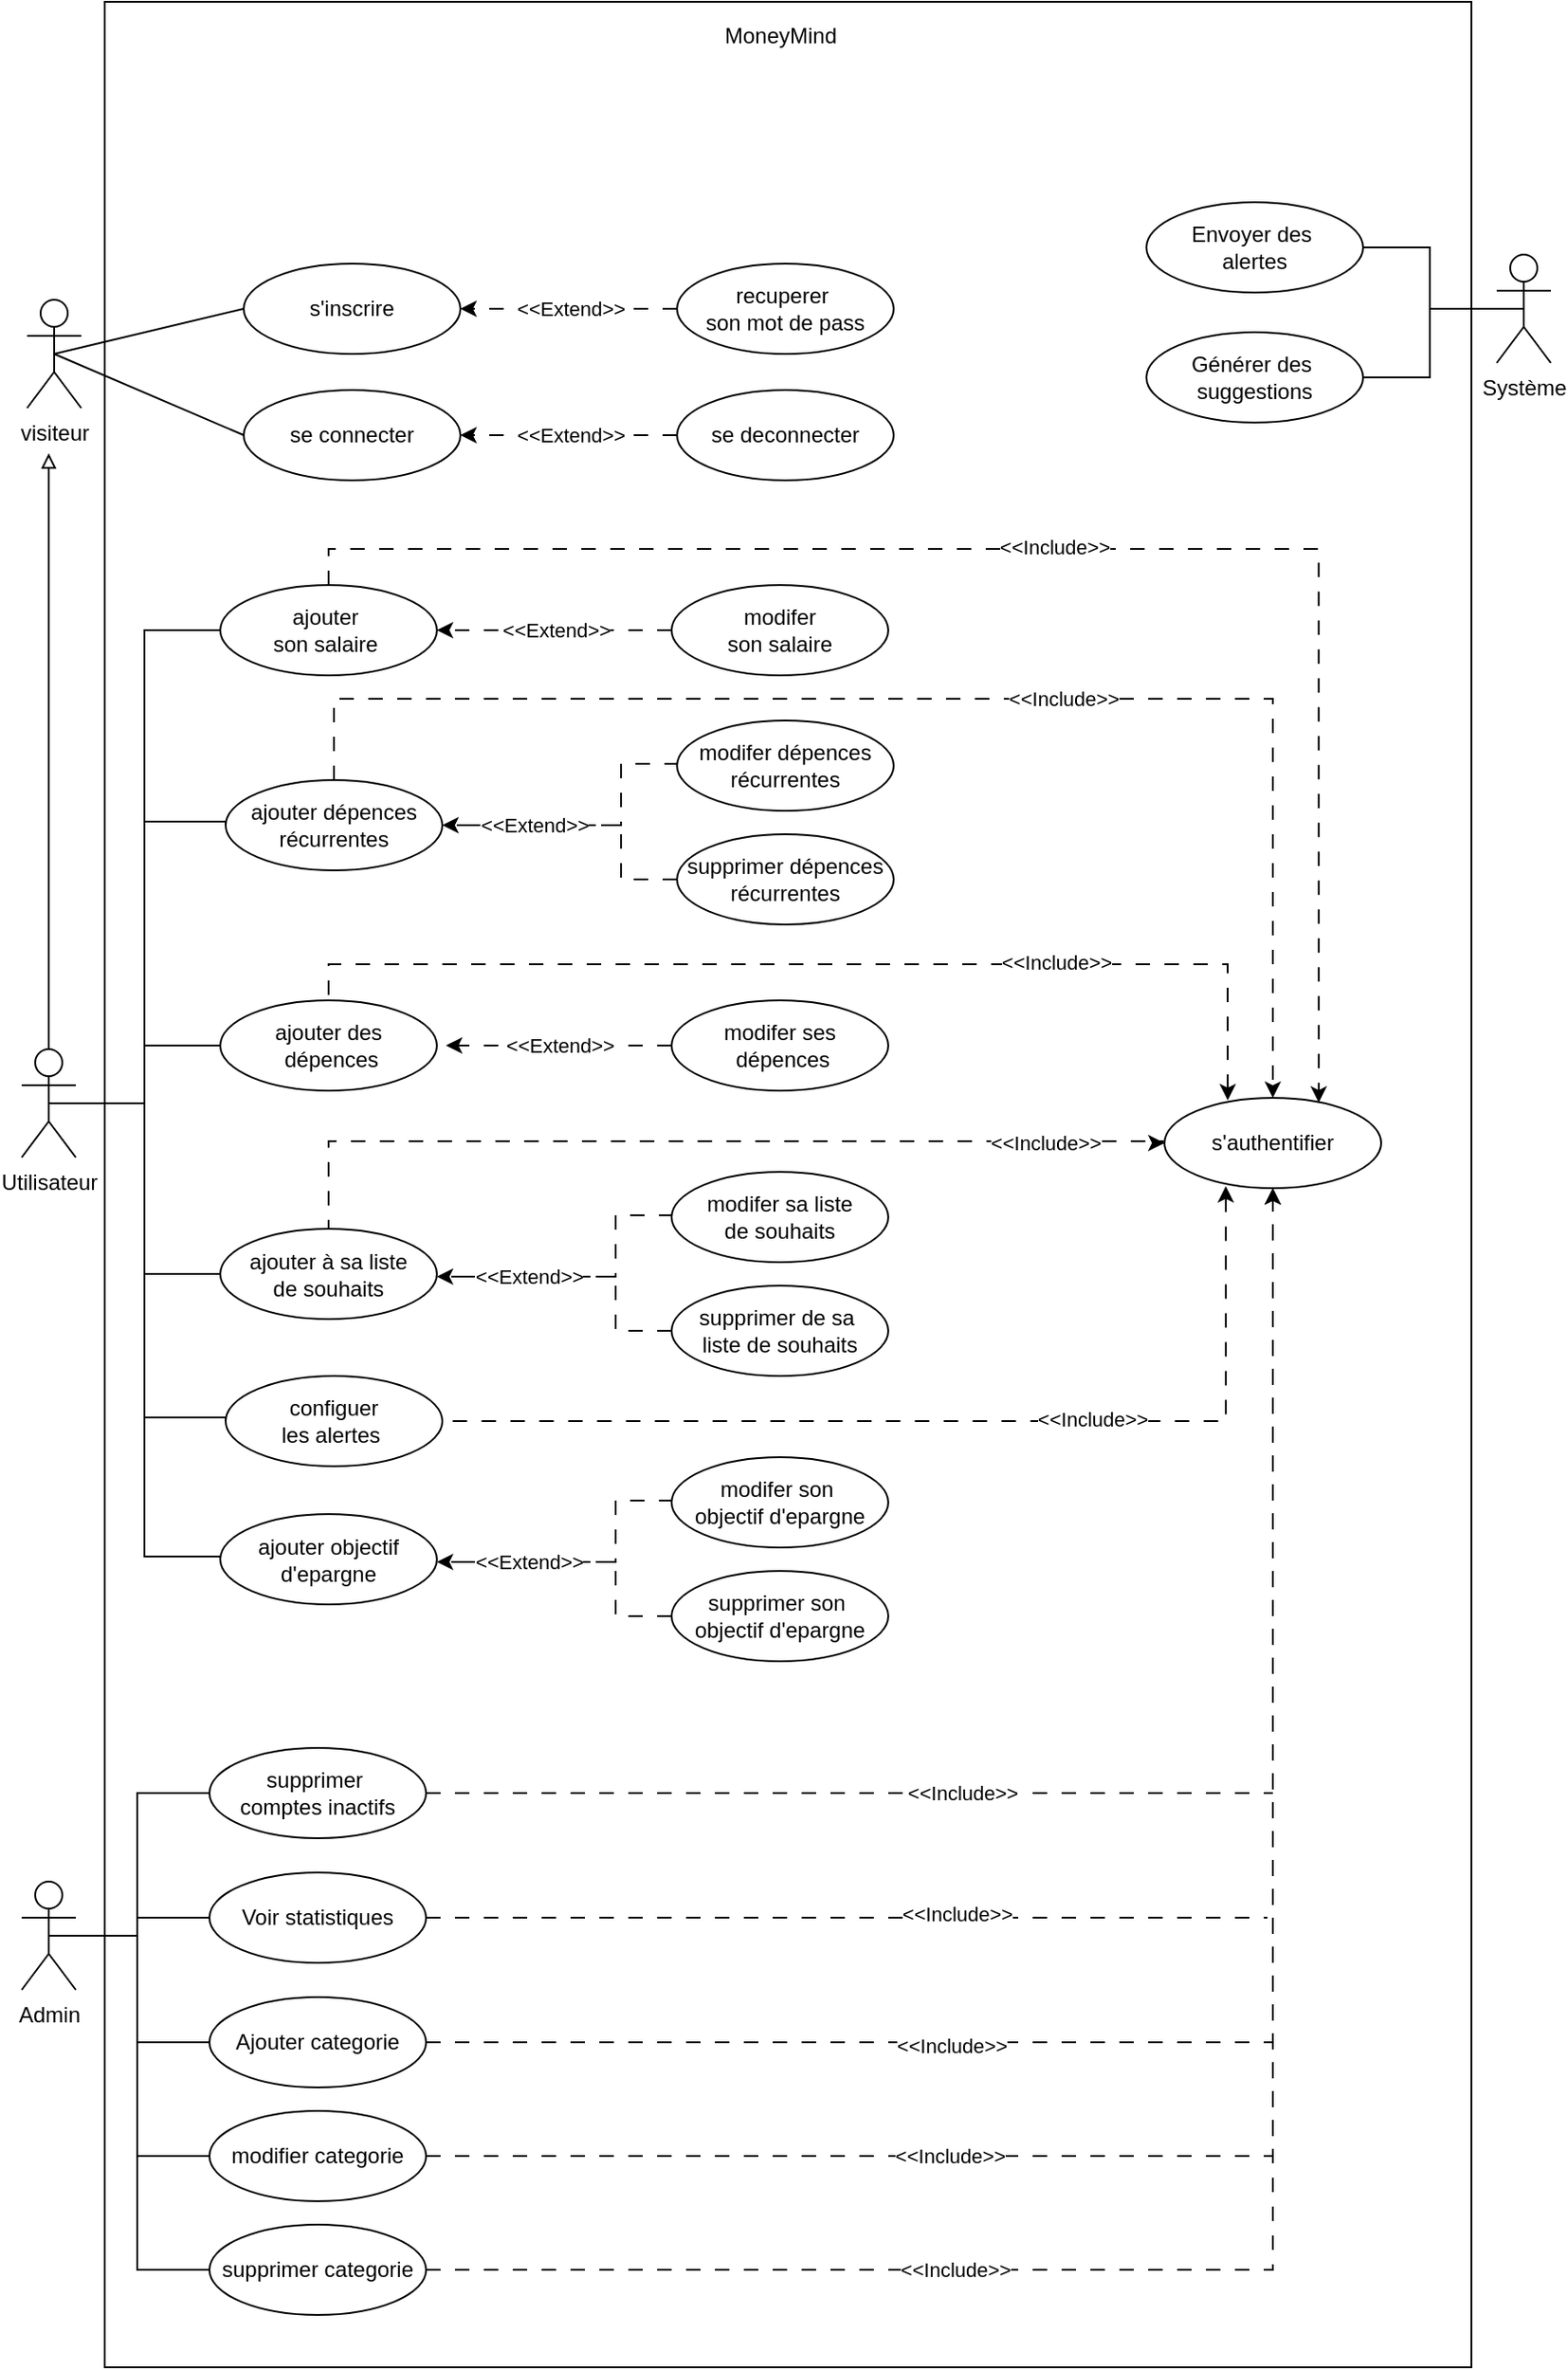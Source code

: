 <mxfile version="26.0.16">
  <diagram name="Page-1" id="g9Q8S52Op1FGAYUquCFw">
    <mxGraphModel dx="1151" dy="681" grid="0" gridSize="10" guides="1" tooltips="1" connect="1" arrows="1" fold="1" page="1" pageScale="1" pageWidth="1200" pageHeight="1920" math="0" shadow="0">
      <root>
        <mxCell id="0" />
        <mxCell id="1" parent="0" />
        <mxCell id="CJVOOtOp9RsVJKkfQZ3C-82" value="" style="rounded=0;whiteSpace=wrap;html=1;movable=0;resizable=0;rotatable=0;deletable=0;editable=0;locked=1;connectable=0;" vertex="1" parent="1">
          <mxGeometry x="209" y="276" width="757" height="1310" as="geometry" />
        </mxCell>
        <mxCell id="uu965yLYDblMeaNUak0W-1" value="visiteur" style="shape=umlActor;verticalLabelPosition=bottom;verticalAlign=top;html=1;outlineConnect=0;" parent="1" vertex="1">
          <mxGeometry x="166" y="441" width="30" height="60" as="geometry" />
        </mxCell>
        <mxCell id="yX1camjrSTKWrcVViIf4-2" style="edgeStyle=orthogonalEdgeStyle;rounded=0;orthogonalLoop=1;jettySize=auto;html=1;endArrow=block;endFill=0;" parent="1" source="uu965yLYDblMeaNUak0W-34" edge="1">
          <mxGeometry relative="1" as="geometry">
            <mxPoint x="178" y="526" as="targetPoint" />
          </mxGeometry>
        </mxCell>
        <mxCell id="uu965yLYDblMeaNUak0W-34" value="Utilisateur" style="shape=umlActor;verticalLabelPosition=bottom;verticalAlign=top;html=1;" parent="1" vertex="1">
          <mxGeometry x="163" y="856" width="30" height="60" as="geometry" />
        </mxCell>
        <mxCell id="uu965yLYDblMeaNUak0W-35" value="Admin" style="shape=umlActor;verticalLabelPosition=bottom;verticalAlign=top;html=1;" parent="1" vertex="1">
          <mxGeometry x="163" y="1317" width="30" height="60" as="geometry" />
        </mxCell>
        <mxCell id="uu965yLYDblMeaNUak0W-42" style="rounded=0;orthogonalLoop=1;jettySize=auto;html=1;exitX=0;exitY=0.5;exitDx=0;exitDy=0;endArrow=none;startFill=0;entryX=0.5;entryY=0.5;entryDx=0;entryDy=0;entryPerimeter=0;" parent="1" source="uu965yLYDblMeaNUak0W-36" target="uu965yLYDblMeaNUak0W-1" edge="1">
          <mxGeometry relative="1" as="geometry" />
        </mxCell>
        <mxCell id="uu965yLYDblMeaNUak0W-36" value="s&#39;inscrire" style="ellipse;whiteSpace=wrap;html=1;" parent="1" vertex="1">
          <mxGeometry x="286" y="421" width="120" height="50" as="geometry" />
        </mxCell>
        <mxCell id="uu965yLYDblMeaNUak0W-44" style="rounded=0;orthogonalLoop=1;jettySize=auto;html=1;exitX=0;exitY=0.5;exitDx=0;exitDy=0;endArrow=none;startFill=0;entryX=0.5;entryY=0.5;entryDx=0;entryDy=0;entryPerimeter=0;" parent="1" source="uu965yLYDblMeaNUak0W-38" target="uu965yLYDblMeaNUak0W-1" edge="1">
          <mxGeometry relative="1" as="geometry" />
        </mxCell>
        <mxCell id="uu965yLYDblMeaNUak0W-38" value="se connecter" style="ellipse;whiteSpace=wrap;html=1;" parent="1" vertex="1">
          <mxGeometry x="286" y="491" width="120" height="50" as="geometry" />
        </mxCell>
        <mxCell id="uu965yLYDblMeaNUak0W-40" style="edgeStyle=orthogonalEdgeStyle;rounded=0;orthogonalLoop=1;jettySize=auto;html=1;exitX=0;exitY=0.5;exitDx=0;exitDy=0;entryX=1;entryY=0.5;entryDx=0;entryDy=0;dashed=1;dashPattern=8 8;" parent="1" source="uu965yLYDblMeaNUak0W-39" target="uu965yLYDblMeaNUak0W-36" edge="1">
          <mxGeometry relative="1" as="geometry" />
        </mxCell>
        <mxCell id="uu965yLYDblMeaNUak0W-41" value="&amp;lt;&amp;lt;Extend&amp;gt;&amp;gt;" style="edgeLabel;html=1;align=center;verticalAlign=middle;resizable=0;points=[];" parent="uu965yLYDblMeaNUak0W-40" vertex="1" connectable="0">
          <mxGeometry x="-0.009" relative="1" as="geometry">
            <mxPoint as="offset" />
          </mxGeometry>
        </mxCell>
        <mxCell id="uu965yLYDblMeaNUak0W-39" value="recuperer&amp;nbsp;&lt;div&gt;son mot de pass&lt;/div&gt;" style="ellipse;whiteSpace=wrap;html=1;" parent="1" vertex="1">
          <mxGeometry x="526" y="421" width="120" height="50" as="geometry" />
        </mxCell>
        <mxCell id="yX1camjrSTKWrcVViIf4-1" value="ajouter&amp;nbsp;&lt;div&gt;son salaire&amp;nbsp;&lt;/div&gt;" style="ellipse;whiteSpace=wrap;html=1;" parent="1" vertex="1">
          <mxGeometry x="273" y="599" width="120" height="50" as="geometry" />
        </mxCell>
        <mxCell id="yX1camjrSTKWrcVViIf4-3" value="modifer&lt;br&gt;&lt;div&gt;son salaire&lt;/div&gt;" style="ellipse;whiteSpace=wrap;html=1;" parent="1" vertex="1">
          <mxGeometry x="523" y="599" width="120" height="50" as="geometry" />
        </mxCell>
        <mxCell id="CJVOOtOp9RsVJKkfQZ3C-66" style="edgeStyle=orthogonalEdgeStyle;rounded=0;orthogonalLoop=1;jettySize=auto;html=1;exitX=1;exitY=0.5;exitDx=0;exitDy=0;dashed=1;dashPattern=8 8;endArrow=none;startFill=0;" edge="1" parent="1" source="yX1camjrSTKWrcVViIf4-4">
          <mxGeometry relative="1" as="geometry">
            <mxPoint x="853" y="1337" as="targetPoint" />
          </mxGeometry>
        </mxCell>
        <mxCell id="CJVOOtOp9RsVJKkfQZ3C-71" value="&amp;lt;&amp;lt;Include&amp;gt;&amp;gt;" style="edgeLabel;html=1;align=center;verticalAlign=middle;resizable=0;points=[];" vertex="1" connectable="0" parent="CJVOOtOp9RsVJKkfQZ3C-66">
          <mxGeometry x="0.26" y="3" relative="1" as="geometry">
            <mxPoint as="offset" />
          </mxGeometry>
        </mxCell>
        <mxCell id="yX1camjrSTKWrcVViIf4-4" value="Voir statistiques" style="ellipse;whiteSpace=wrap;html=1;" parent="1" vertex="1">
          <mxGeometry x="267" y="1312" width="120" height="50" as="geometry" />
        </mxCell>
        <mxCell id="CJVOOtOp9RsVJKkfQZ3C-38" style="edgeStyle=orthogonalEdgeStyle;rounded=0;orthogonalLoop=1;jettySize=auto;html=1;exitX=0.5;exitY=0;exitDx=0;exitDy=0;entryX=0.5;entryY=0;entryDx=0;entryDy=0;dashed=1;dashPattern=8 8;" edge="1" parent="1" source="yX1camjrSTKWrcVViIf4-5" target="yX1camjrSTKWrcVViIf4-7">
          <mxGeometry relative="1" as="geometry">
            <Array as="points">
              <mxPoint x="336" y="662" />
              <mxPoint x="856" y="662" />
            </Array>
          </mxGeometry>
        </mxCell>
        <mxCell id="CJVOOtOp9RsVJKkfQZ3C-39" value="&amp;lt;&amp;lt;Include&amp;gt;&amp;gt;" style="edgeLabel;html=1;align=center;verticalAlign=middle;resizable=0;points=[];" vertex="1" connectable="0" parent="CJVOOtOp9RsVJKkfQZ3C-38">
          <mxGeometry x="0.142" relative="1" as="geometry">
            <mxPoint as="offset" />
          </mxGeometry>
        </mxCell>
        <mxCell id="yX1camjrSTKWrcVViIf4-5" value="ajouter&amp;nbsp;&lt;span style=&quot;background-color: transparent; color: light-dark(rgb(0, 0, 0), rgb(255, 255, 255));&quot;&gt;dépences récurrentes&lt;/span&gt;" style="ellipse;whiteSpace=wrap;html=1;" parent="1" vertex="1">
          <mxGeometry x="276" y="707" width="120" height="50" as="geometry" />
        </mxCell>
        <mxCell id="yX1camjrSTKWrcVViIf4-6" value="ajouter des&lt;div&gt;&amp;nbsp;dépences&lt;/div&gt;" style="ellipse;whiteSpace=wrap;html=1;" parent="1" vertex="1">
          <mxGeometry x="273" y="829" width="120" height="50" as="geometry" />
        </mxCell>
        <mxCell id="CJVOOtOp9RsVJKkfQZ3C-32" style="edgeStyle=orthogonalEdgeStyle;rounded=0;orthogonalLoop=1;jettySize=auto;html=1;exitX=0.283;exitY=0.978;exitDx=0;exitDy=0;entryX=1;entryY=0.5;entryDx=0;entryDy=0;endArrow=none;startFill=1;startArrow=classic;dashed=1;dashPattern=8 8;exitPerimeter=0;" edge="1" parent="1" source="yX1camjrSTKWrcVViIf4-7" target="CJVOOtOp9RsVJKkfQZ3C-1">
          <mxGeometry relative="1" as="geometry">
            <Array as="points">
              <mxPoint x="830" y="1062" />
            </Array>
          </mxGeometry>
        </mxCell>
        <mxCell id="CJVOOtOp9RsVJKkfQZ3C-33" value="&amp;lt;&amp;lt;Include&amp;gt;&amp;gt;" style="edgeLabel;html=1;align=center;verticalAlign=middle;resizable=0;points=[];" vertex="1" connectable="0" parent="CJVOOtOp9RsVJKkfQZ3C-32">
          <mxGeometry x="-0.276" y="-1" relative="1" as="geometry">
            <mxPoint as="offset" />
          </mxGeometry>
        </mxCell>
        <mxCell id="CJVOOtOp9RsVJKkfQZ3C-34" style="edgeStyle=orthogonalEdgeStyle;rounded=0;orthogonalLoop=1;jettySize=auto;html=1;exitX=0;exitY=0.5;exitDx=0;exitDy=0;entryX=0.5;entryY=0;entryDx=0;entryDy=0;endArrow=none;startFill=1;startArrow=classic;dashed=1;dashPattern=8 8;" edge="1" parent="1" source="yX1camjrSTKWrcVViIf4-7" target="CJVOOtOp9RsVJKkfQZ3C-2">
          <mxGeometry relative="1" as="geometry">
            <Array as="points">
              <mxPoint x="795" y="908" />
              <mxPoint x="795" y="907" />
              <mxPoint x="333" y="907" />
            </Array>
          </mxGeometry>
        </mxCell>
        <mxCell id="CJVOOtOp9RsVJKkfQZ3C-36" value="&amp;lt;&amp;lt;Include&amp;gt;&amp;gt;" style="edgeLabel;html=1;align=center;verticalAlign=middle;resizable=0;points=[];" vertex="1" connectable="0" parent="CJVOOtOp9RsVJKkfQZ3C-34">
          <mxGeometry x="-0.732" y="2" relative="1" as="geometry">
            <mxPoint x="1" y="-1" as="offset" />
          </mxGeometry>
        </mxCell>
        <mxCell id="CJVOOtOp9RsVJKkfQZ3C-35" style="edgeStyle=orthogonalEdgeStyle;rounded=0;orthogonalLoop=1;jettySize=auto;html=1;exitX=0.292;exitY=0.027;exitDx=0;exitDy=0;entryX=0.5;entryY=0;entryDx=0;entryDy=0;endArrow=none;startFill=1;startArrow=classic;dashed=1;dashPattern=8 8;exitPerimeter=0;" edge="1" parent="1" source="yX1camjrSTKWrcVViIf4-7" target="yX1camjrSTKWrcVViIf4-6">
          <mxGeometry relative="1" as="geometry">
            <Array as="points">
              <mxPoint x="831" y="809" />
              <mxPoint x="333" y="809" />
            </Array>
          </mxGeometry>
        </mxCell>
        <mxCell id="CJVOOtOp9RsVJKkfQZ3C-37" value="&amp;lt;&amp;lt;Include&amp;gt;&amp;gt;" style="edgeLabel;html=1;align=center;verticalAlign=middle;resizable=0;points=[];" vertex="1" connectable="0" parent="CJVOOtOp9RsVJKkfQZ3C-35">
          <mxGeometry x="-0.425" y="-1" relative="1" as="geometry">
            <mxPoint as="offset" />
          </mxGeometry>
        </mxCell>
        <mxCell id="yX1camjrSTKWrcVViIf4-7" value="s&#39;authentifier" style="ellipse;whiteSpace=wrap;html=1;" parent="1" vertex="1">
          <mxGeometry x="796" y="883" width="120" height="50" as="geometry" />
        </mxCell>
        <mxCell id="yX1camjrSTKWrcVViIf4-9" style="edgeStyle=orthogonalEdgeStyle;rounded=0;orthogonalLoop=1;jettySize=auto;html=1;exitX=0;exitY=0.5;exitDx=0;exitDy=0;entryX=1;entryY=0.5;entryDx=0;entryDy=0;dashed=1;dashPattern=8 8;" parent="1" source="yX1camjrSTKWrcVViIf4-3" target="yX1camjrSTKWrcVViIf4-1" edge="1">
          <mxGeometry relative="1" as="geometry">
            <mxPoint x="474" y="604" as="sourcePoint" />
            <mxPoint x="354" y="604" as="targetPoint" />
          </mxGeometry>
        </mxCell>
        <mxCell id="yX1camjrSTKWrcVViIf4-10" value="&amp;lt;&amp;lt;Extend&amp;gt;&amp;gt;" style="edgeLabel;html=1;align=center;verticalAlign=middle;resizable=0;points=[];" parent="yX1camjrSTKWrcVViIf4-9" vertex="1" connectable="0">
          <mxGeometry x="-0.009" relative="1" as="geometry">
            <mxPoint as="offset" />
          </mxGeometry>
        </mxCell>
        <mxCell id="yX1camjrSTKWrcVViIf4-20" style="edgeStyle=orthogonalEdgeStyle;rounded=0;orthogonalLoop=1;jettySize=auto;html=1;exitX=0;exitY=0.5;exitDx=0;exitDy=0;entryX=1;entryY=0.5;entryDx=0;entryDy=0;startArrow=none;startFill=0;dashed=1;dashPattern=8 8;" parent="1" source="yX1camjrSTKWrcVViIf4-11" target="yX1camjrSTKWrcVViIf4-5" edge="1">
          <mxGeometry relative="1" as="geometry">
            <Array as="points">
              <mxPoint x="526" y="698" />
              <mxPoint x="495" y="698" />
              <mxPoint x="495" y="732" />
            </Array>
          </mxGeometry>
        </mxCell>
        <mxCell id="yX1camjrSTKWrcVViIf4-11" value="modifer&lt;span style=&quot;background-color: transparent; color: light-dark(rgb(0, 0, 0), rgb(255, 255, 255));&quot;&gt;&amp;nbsp;dépences&lt;/span&gt;&lt;div&gt;&lt;span style=&quot;background-color: transparent; color: light-dark(rgb(0, 0, 0), rgb(255, 255, 255));&quot;&gt;récurrentes&lt;/span&gt;&lt;/div&gt;" style="ellipse;whiteSpace=wrap;html=1;" parent="1" vertex="1">
          <mxGeometry x="526" y="674" width="120" height="50" as="geometry" />
        </mxCell>
        <mxCell id="yX1camjrSTKWrcVViIf4-14" value="modifer ses&lt;div&gt;&lt;span style=&quot;background-color: transparent; color: light-dark(rgb(0, 0, 0), rgb(255, 255, 255));&quot;&gt;&amp;nbsp;dépences&lt;/span&gt;&lt;/div&gt;" style="ellipse;whiteSpace=wrap;html=1;" parent="1" vertex="1">
          <mxGeometry x="523" y="829" width="120" height="50" as="geometry" />
        </mxCell>
        <mxCell id="yX1camjrSTKWrcVViIf4-15" style="edgeStyle=orthogonalEdgeStyle;rounded=0;orthogonalLoop=1;jettySize=auto;html=1;exitX=0;exitY=0.5;exitDx=0;exitDy=0;entryX=1;entryY=0.5;entryDx=0;entryDy=0;dashed=1;dashPattern=8 8;" parent="1" source="yX1camjrSTKWrcVViIf4-14" edge="1">
          <mxGeometry relative="1" as="geometry">
            <mxPoint x="482" y="834" as="sourcePoint" />
            <mxPoint x="398" y="854" as="targetPoint" />
          </mxGeometry>
        </mxCell>
        <mxCell id="yX1camjrSTKWrcVViIf4-16" value="&amp;lt;&amp;lt;Extend&amp;gt;&amp;gt;" style="edgeLabel;html=1;align=center;verticalAlign=middle;resizable=0;points=[];" parent="yX1camjrSTKWrcVViIf4-15" vertex="1" connectable="0">
          <mxGeometry x="-0.009" relative="1" as="geometry">
            <mxPoint as="offset" />
          </mxGeometry>
        </mxCell>
        <mxCell id="yX1camjrSTKWrcVViIf4-18" style="edgeStyle=orthogonalEdgeStyle;rounded=0;orthogonalLoop=1;jettySize=auto;html=1;exitX=0;exitY=0.5;exitDx=0;exitDy=0;endArrow=none;startFill=0;dashed=1;dashPattern=8 8;entryX=1;entryY=0.5;entryDx=0;entryDy=0;" parent="1" source="yX1camjrSTKWrcVViIf4-17" target="yX1camjrSTKWrcVViIf4-5" edge="1">
          <mxGeometry relative="1" as="geometry">
            <mxPoint x="495" y="741" as="targetPoint" />
            <Array as="points">
              <mxPoint x="495" y="762" />
              <mxPoint x="495" y="732" />
            </Array>
          </mxGeometry>
        </mxCell>
        <mxCell id="yX1camjrSTKWrcVViIf4-19" value="&amp;lt;&amp;lt;Extend&amp;gt;&amp;gt;" style="edgeLabel;html=1;align=center;verticalAlign=middle;resizable=0;points=[];" parent="yX1camjrSTKWrcVViIf4-18" vertex="1" connectable="0">
          <mxGeometry x="0.368" relative="1" as="geometry">
            <mxPoint as="offset" />
          </mxGeometry>
        </mxCell>
        <mxCell id="yX1camjrSTKWrcVViIf4-17" value="supprimer&amp;nbsp;&lt;span style=&quot;background-color: transparent; color: light-dark(rgb(0, 0, 0), rgb(255, 255, 255));&quot;&gt;dépences récurrentes&lt;/span&gt;" style="ellipse;whiteSpace=wrap;html=1;" parent="1" vertex="1">
          <mxGeometry x="526" y="737" width="120" height="50" as="geometry" />
        </mxCell>
        <mxCell id="CJVOOtOp9RsVJKkfQZ3C-1" value="configuer&lt;div&gt;les alertes&amp;nbsp;&lt;/div&gt;" style="ellipse;whiteSpace=wrap;html=1;" vertex="1" parent="1">
          <mxGeometry x="276" y="1037" width="120" height="50" as="geometry" />
        </mxCell>
        <mxCell id="CJVOOtOp9RsVJKkfQZ3C-2" value="ajouter à sa liste&lt;div&gt;de souhaits&lt;/div&gt;" style="ellipse;whiteSpace=wrap;html=1;" vertex="1" parent="1">
          <mxGeometry x="273" y="955.5" width="120" height="50" as="geometry" />
        </mxCell>
        <mxCell id="CJVOOtOp9RsVJKkfQZ3C-4" style="edgeStyle=orthogonalEdgeStyle;rounded=0;orthogonalLoop=1;jettySize=auto;html=1;exitX=0;exitY=0.5;exitDx=0;exitDy=0;entryX=1;entryY=0.5;entryDx=0;entryDy=0;startArrow=none;startFill=0;dashed=1;dashPattern=8 8;" edge="1" parent="1" source="CJVOOtOp9RsVJKkfQZ3C-5">
          <mxGeometry relative="1" as="geometry">
            <Array as="points">
              <mxPoint x="523" y="948" />
              <mxPoint x="492" y="948" />
              <mxPoint x="492" y="982" />
            </Array>
            <mxPoint x="393" y="982" as="targetPoint" />
          </mxGeometry>
        </mxCell>
        <mxCell id="CJVOOtOp9RsVJKkfQZ3C-5" value="modifer&lt;span style=&quot;background-color: transparent; color: light-dark(rgb(0, 0, 0), rgb(255, 255, 255));&quot;&gt;&amp;nbsp;sa liste&lt;/span&gt;&lt;div&gt;&lt;span style=&quot;background-color: transparent; color: light-dark(rgb(0, 0, 0), rgb(255, 255, 255));&quot;&gt;de souhaits&lt;/span&gt;&lt;/div&gt;" style="ellipse;whiteSpace=wrap;html=1;" vertex="1" parent="1">
          <mxGeometry x="523" y="924" width="120" height="50" as="geometry" />
        </mxCell>
        <mxCell id="CJVOOtOp9RsVJKkfQZ3C-6" style="edgeStyle=orthogonalEdgeStyle;rounded=0;orthogonalLoop=1;jettySize=auto;html=1;exitX=0;exitY=0.5;exitDx=0;exitDy=0;endArrow=none;startFill=0;dashed=1;dashPattern=8 8;entryX=1;entryY=0.5;entryDx=0;entryDy=0;" edge="1" parent="1" source="CJVOOtOp9RsVJKkfQZ3C-8">
          <mxGeometry relative="1" as="geometry">
            <mxPoint x="393" y="982" as="targetPoint" />
            <Array as="points">
              <mxPoint x="492" y="1012" />
              <mxPoint x="492" y="982" />
            </Array>
          </mxGeometry>
        </mxCell>
        <mxCell id="CJVOOtOp9RsVJKkfQZ3C-7" value="&amp;lt;&amp;lt;Extend&amp;gt;&amp;gt;" style="edgeLabel;html=1;align=center;verticalAlign=middle;resizable=0;points=[];" vertex="1" connectable="0" parent="CJVOOtOp9RsVJKkfQZ3C-6">
          <mxGeometry x="0.368" relative="1" as="geometry">
            <mxPoint as="offset" />
          </mxGeometry>
        </mxCell>
        <mxCell id="CJVOOtOp9RsVJKkfQZ3C-8" value="supprimer de&lt;span style=&quot;background-color: transparent; color: light-dark(rgb(0, 0, 0), rgb(255, 255, 255));&quot;&gt;&amp;nbsp;sa&lt;/span&gt;&lt;span style=&quot;background-color: transparent; color: light-dark(rgb(0, 0, 0), rgb(255, 255, 255));&quot;&gt;&amp;nbsp;&lt;/span&gt;&lt;div&gt;&lt;span style=&quot;background-color: transparent; color: light-dark(rgb(0, 0, 0), rgb(255, 255, 255));&quot;&gt;liste&amp;nbsp;&lt;/span&gt;&lt;span style=&quot;background-color: transparent; color: light-dark(rgb(0, 0, 0), rgb(255, 255, 255));&quot;&gt;de souhaits&lt;/span&gt;&lt;/div&gt;" style="ellipse;whiteSpace=wrap;html=1;" vertex="1" parent="1">
          <mxGeometry x="523" y="987" width="120" height="50" as="geometry" />
        </mxCell>
        <mxCell id="CJVOOtOp9RsVJKkfQZ3C-19" value="ajouter objectif&lt;div&gt;d&#39;epargne&lt;/div&gt;" style="ellipse;whiteSpace=wrap;html=1;" vertex="1" parent="1">
          <mxGeometry x="273" y="1113.5" width="120" height="50" as="geometry" />
        </mxCell>
        <mxCell id="CJVOOtOp9RsVJKkfQZ3C-20" style="edgeStyle=orthogonalEdgeStyle;rounded=0;orthogonalLoop=1;jettySize=auto;html=1;exitX=0;exitY=0.5;exitDx=0;exitDy=0;entryX=1;entryY=0.5;entryDx=0;entryDy=0;startArrow=none;startFill=0;dashed=1;dashPattern=8 8;" edge="1" parent="1" source="CJVOOtOp9RsVJKkfQZ3C-21">
          <mxGeometry relative="1" as="geometry">
            <Array as="points">
              <mxPoint x="523" y="1106" />
              <mxPoint x="492" y="1106" />
              <mxPoint x="492" y="1140" />
            </Array>
            <mxPoint x="393" y="1140" as="targetPoint" />
          </mxGeometry>
        </mxCell>
        <mxCell id="CJVOOtOp9RsVJKkfQZ3C-21" value="modifer&lt;span style=&quot;background-color: transparent; color: light-dark(rgb(0, 0, 0), rgb(255, 255, 255));&quot;&gt;&amp;nbsp;son&amp;nbsp;&lt;/span&gt;&lt;div&gt;&lt;span style=&quot;background-color: transparent; color: light-dark(rgb(0, 0, 0), rgb(255, 255, 255));&quot;&gt;objectif d&#39;epargne&lt;/span&gt;&lt;/div&gt;" style="ellipse;whiteSpace=wrap;html=1;" vertex="1" parent="1">
          <mxGeometry x="523" y="1082" width="120" height="50" as="geometry" />
        </mxCell>
        <mxCell id="CJVOOtOp9RsVJKkfQZ3C-22" style="edgeStyle=orthogonalEdgeStyle;rounded=0;orthogonalLoop=1;jettySize=auto;html=1;exitX=0;exitY=0.5;exitDx=0;exitDy=0;endArrow=none;startFill=0;dashed=1;dashPattern=8 8;entryX=1;entryY=0.5;entryDx=0;entryDy=0;" edge="1" parent="1" source="CJVOOtOp9RsVJKkfQZ3C-24">
          <mxGeometry relative="1" as="geometry">
            <mxPoint x="393" y="1140" as="targetPoint" />
            <Array as="points">
              <mxPoint x="492" y="1170" />
              <mxPoint x="492" y="1140" />
            </Array>
          </mxGeometry>
        </mxCell>
        <mxCell id="CJVOOtOp9RsVJKkfQZ3C-23" value="&amp;lt;&amp;lt;Extend&amp;gt;&amp;gt;" style="edgeLabel;html=1;align=center;verticalAlign=middle;resizable=0;points=[];" vertex="1" connectable="0" parent="CJVOOtOp9RsVJKkfQZ3C-22">
          <mxGeometry x="0.368" relative="1" as="geometry">
            <mxPoint as="offset" />
          </mxGeometry>
        </mxCell>
        <mxCell id="CJVOOtOp9RsVJKkfQZ3C-24" value="supprimer son&lt;span style=&quot;background-color: transparent; color: light-dark(rgb(0, 0, 0), rgb(255, 255, 255));&quot;&gt;&amp;nbsp;&lt;/span&gt;&lt;div&gt;objectif d&#39;epargne&lt;/div&gt;" style="ellipse;whiteSpace=wrap;html=1;" vertex="1" parent="1">
          <mxGeometry x="523" y="1145" width="120" height="50" as="geometry" />
        </mxCell>
        <mxCell id="CJVOOtOp9RsVJKkfQZ3C-25" style="edgeStyle=orthogonalEdgeStyle;rounded=0;orthogonalLoop=1;jettySize=auto;html=1;exitX=0;exitY=0.5;exitDx=0;exitDy=0;entryX=0.5;entryY=0.5;entryDx=0;entryDy=0;entryPerimeter=0;endArrow=none;startFill=0;" edge="1" parent="1" source="CJVOOtOp9RsVJKkfQZ3C-19" target="uu965yLYDblMeaNUak0W-34">
          <mxGeometry relative="1" as="geometry">
            <Array as="points">
              <mxPoint x="273" y="1137" />
              <mxPoint x="231" y="1137" />
              <mxPoint x="231" y="886" />
            </Array>
          </mxGeometry>
        </mxCell>
        <mxCell id="CJVOOtOp9RsVJKkfQZ3C-26" style="edgeStyle=orthogonalEdgeStyle;rounded=0;orthogonalLoop=1;jettySize=auto;html=1;exitX=0;exitY=0.5;exitDx=0;exitDy=0;entryX=0.5;entryY=0.5;entryDx=0;entryDy=0;entryPerimeter=0;endArrow=none;startFill=0;" edge="1" parent="1" source="yX1camjrSTKWrcVViIf4-1" target="uu965yLYDblMeaNUak0W-34">
          <mxGeometry relative="1" as="geometry">
            <Array as="points">
              <mxPoint x="231" y="624" />
              <mxPoint x="231" y="886" />
            </Array>
          </mxGeometry>
        </mxCell>
        <mxCell id="CJVOOtOp9RsVJKkfQZ3C-27" style="edgeStyle=orthogonalEdgeStyle;rounded=0;orthogonalLoop=1;jettySize=auto;html=1;exitX=0;exitY=0.5;exitDx=0;exitDy=0;entryX=0.5;entryY=0.5;entryDx=0;entryDy=0;entryPerimeter=0;endArrow=none;startFill=0;" edge="1" parent="1" source="yX1camjrSTKWrcVViIf4-5" target="uu965yLYDblMeaNUak0W-34">
          <mxGeometry relative="1" as="geometry">
            <Array as="points">
              <mxPoint x="276" y="730" />
              <mxPoint x="231" y="730" />
              <mxPoint x="231" y="886" />
            </Array>
          </mxGeometry>
        </mxCell>
        <mxCell id="CJVOOtOp9RsVJKkfQZ3C-28" style="edgeStyle=orthogonalEdgeStyle;rounded=0;orthogonalLoop=1;jettySize=auto;html=1;exitX=0;exitY=0.5;exitDx=0;exitDy=0;entryX=0.5;entryY=0.5;entryDx=0;entryDy=0;entryPerimeter=0;endArrow=none;startFill=0;" edge="1" parent="1" source="yX1camjrSTKWrcVViIf4-6" target="uu965yLYDblMeaNUak0W-34">
          <mxGeometry relative="1" as="geometry">
            <Array as="points">
              <mxPoint x="231" y="854" />
              <mxPoint x="231" y="886" />
            </Array>
          </mxGeometry>
        </mxCell>
        <mxCell id="CJVOOtOp9RsVJKkfQZ3C-29" style="edgeStyle=orthogonalEdgeStyle;rounded=0;orthogonalLoop=1;jettySize=auto;html=1;exitX=0;exitY=0.5;exitDx=0;exitDy=0;entryX=0.5;entryY=0.5;entryDx=0;entryDy=0;entryPerimeter=0;endArrow=none;startFill=0;" edge="1" parent="1" source="CJVOOtOp9RsVJKkfQZ3C-2" target="uu965yLYDblMeaNUak0W-34">
          <mxGeometry relative="1" as="geometry">
            <Array as="points">
              <mxPoint x="231" y="981" />
              <mxPoint x="231" y="886" />
            </Array>
          </mxGeometry>
        </mxCell>
        <mxCell id="CJVOOtOp9RsVJKkfQZ3C-30" style="edgeStyle=orthogonalEdgeStyle;rounded=0;orthogonalLoop=1;jettySize=auto;html=1;exitX=0;exitY=0.5;exitDx=0;exitDy=0;entryX=0.5;entryY=0.5;entryDx=0;entryDy=0;entryPerimeter=0;endArrow=none;startFill=0;" edge="1" parent="1" source="CJVOOtOp9RsVJKkfQZ3C-1" target="uu965yLYDblMeaNUak0W-34">
          <mxGeometry relative="1" as="geometry">
            <Array as="points">
              <mxPoint x="276" y="1060" />
              <mxPoint x="231" y="1060" />
              <mxPoint x="231" y="886" />
            </Array>
          </mxGeometry>
        </mxCell>
        <mxCell id="CJVOOtOp9RsVJKkfQZ3C-40" style="edgeStyle=orthogonalEdgeStyle;rounded=0;orthogonalLoop=1;jettySize=auto;html=1;exitX=0.5;exitY=0;exitDx=0;exitDy=0;entryX=0.712;entryY=0.053;entryDx=0;entryDy=0;entryPerimeter=0;dashed=1;dashPattern=8 8;" edge="1" parent="1" source="yX1camjrSTKWrcVViIf4-1" target="yX1camjrSTKWrcVViIf4-7">
          <mxGeometry relative="1" as="geometry" />
        </mxCell>
        <mxCell id="CJVOOtOp9RsVJKkfQZ3C-41" value="&amp;lt;&amp;lt;Include&amp;gt;&amp;gt;" style="edgeLabel;html=1;align=center;verticalAlign=middle;resizable=0;points=[];" vertex="1" connectable="0" parent="CJVOOtOp9RsVJKkfQZ3C-40">
          <mxGeometry x="-0.037" y="1" relative="1" as="geometry">
            <mxPoint as="offset" />
          </mxGeometry>
        </mxCell>
        <mxCell id="CJVOOtOp9RsVJKkfQZ3C-65" style="edgeStyle=orthogonalEdgeStyle;rounded=0;orthogonalLoop=1;jettySize=auto;html=1;exitX=1;exitY=0.5;exitDx=0;exitDy=0;dashed=1;dashPattern=8 8;endArrow=none;startFill=0;" edge="1" parent="1" source="CJVOOtOp9RsVJKkfQZ3C-42">
          <mxGeometry relative="1" as="geometry">
            <mxPoint x="856" y="1268" as="targetPoint" />
          </mxGeometry>
        </mxCell>
        <mxCell id="CJVOOtOp9RsVJKkfQZ3C-70" value="&amp;lt;&amp;lt;Include&amp;gt;&amp;gt;" style="edgeLabel;html=1;align=center;verticalAlign=middle;resizable=0;points=[];" vertex="1" connectable="0" parent="CJVOOtOp9RsVJKkfQZ3C-65">
          <mxGeometry x="0.265" y="1" relative="1" as="geometry">
            <mxPoint as="offset" />
          </mxGeometry>
        </mxCell>
        <mxCell id="CJVOOtOp9RsVJKkfQZ3C-42" value="supprimer&amp;nbsp;&lt;div&gt;comptes&amp;nbsp;&lt;span style=&quot;background-color: transparent; color: light-dark(rgb(0, 0, 0), rgb(255, 255, 255));&quot;&gt;inactifs&lt;/span&gt;&lt;/div&gt;" style="ellipse;whiteSpace=wrap;html=1;" vertex="1" parent="1">
          <mxGeometry x="267" y="1243" width="120" height="50" as="geometry" />
        </mxCell>
        <mxCell id="CJVOOtOp9RsVJKkfQZ3C-67" style="edgeStyle=orthogonalEdgeStyle;rounded=0;orthogonalLoop=1;jettySize=auto;html=1;exitX=1;exitY=0.5;exitDx=0;exitDy=0;dashed=1;dashPattern=8 8;endArrow=none;startFill=0;" edge="1" parent="1" source="CJVOOtOp9RsVJKkfQZ3C-51">
          <mxGeometry relative="1" as="geometry">
            <mxPoint x="856" y="1406" as="targetPoint" />
          </mxGeometry>
        </mxCell>
        <mxCell id="CJVOOtOp9RsVJKkfQZ3C-72" value="&amp;lt;&amp;lt;Include&amp;gt;&amp;gt;" style="edgeLabel;html=1;align=center;verticalAlign=middle;resizable=0;points=[];" vertex="1" connectable="0" parent="CJVOOtOp9RsVJKkfQZ3C-67">
          <mxGeometry x="0.242" y="-1" relative="1" as="geometry">
            <mxPoint as="offset" />
          </mxGeometry>
        </mxCell>
        <mxCell id="CJVOOtOp9RsVJKkfQZ3C-51" value="Ajouter categorie" style="ellipse;whiteSpace=wrap;html=1;" vertex="1" parent="1">
          <mxGeometry x="267" y="1381" width="120" height="50" as="geometry" />
        </mxCell>
        <mxCell id="CJVOOtOp9RsVJKkfQZ3C-68" style="edgeStyle=orthogonalEdgeStyle;rounded=0;orthogonalLoop=1;jettySize=auto;html=1;exitX=1;exitY=0.5;exitDx=0;exitDy=0;entryX=0.5;entryY=1;entryDx=0;entryDy=0;dashed=1;dashPattern=8 8;" edge="1" parent="1" source="CJVOOtOp9RsVJKkfQZ3C-52" target="yX1camjrSTKWrcVViIf4-7">
          <mxGeometry relative="1" as="geometry" />
        </mxCell>
        <mxCell id="CJVOOtOp9RsVJKkfQZ3C-73" value="&amp;lt;&amp;lt;Include&amp;gt;&amp;gt;" style="edgeLabel;html=1;align=center;verticalAlign=middle;resizable=0;points=[];" vertex="1" connectable="0" parent="CJVOOtOp9RsVJKkfQZ3C-68">
          <mxGeometry x="-0.424" relative="1" as="geometry">
            <mxPoint as="offset" />
          </mxGeometry>
        </mxCell>
        <mxCell id="CJVOOtOp9RsVJKkfQZ3C-52" value="modifier categorie" style="ellipse;whiteSpace=wrap;html=1;" vertex="1" parent="1">
          <mxGeometry x="267" y="1444" width="120" height="50" as="geometry" />
        </mxCell>
        <mxCell id="CJVOOtOp9RsVJKkfQZ3C-69" style="edgeStyle=orthogonalEdgeStyle;rounded=0;orthogonalLoop=1;jettySize=auto;html=1;exitX=1;exitY=0.5;exitDx=0;exitDy=0;entryX=0.5;entryY=1;entryDx=0;entryDy=0;dashed=1;dashPattern=8 8;" edge="1" parent="1" source="CJVOOtOp9RsVJKkfQZ3C-53" target="yX1camjrSTKWrcVViIf4-7">
          <mxGeometry relative="1" as="geometry">
            <mxPoint x="943.53" y="1062.588" as="targetPoint" />
          </mxGeometry>
        </mxCell>
        <mxCell id="CJVOOtOp9RsVJKkfQZ3C-74" value="&amp;lt;&amp;lt;Include&amp;gt;&amp;gt;" style="edgeLabel;html=1;align=center;verticalAlign=middle;resizable=0;points=[];" vertex="1" connectable="0" parent="CJVOOtOp9RsVJKkfQZ3C-69">
          <mxGeometry x="-0.451" relative="1" as="geometry">
            <mxPoint as="offset" />
          </mxGeometry>
        </mxCell>
        <mxCell id="CJVOOtOp9RsVJKkfQZ3C-53" value="supprimer categorie" style="ellipse;whiteSpace=wrap;html=1;" vertex="1" parent="1">
          <mxGeometry x="267" y="1507" width="120" height="50" as="geometry" />
        </mxCell>
        <mxCell id="CJVOOtOp9RsVJKkfQZ3C-60" style="edgeStyle=orthogonalEdgeStyle;rounded=0;orthogonalLoop=1;jettySize=auto;html=1;exitX=0;exitY=0.5;exitDx=0;exitDy=0;entryX=0.5;entryY=0.5;entryDx=0;entryDy=0;entryPerimeter=0;endArrow=none;startFill=0;" edge="1" parent="1" source="CJVOOtOp9RsVJKkfQZ3C-42" target="uu965yLYDblMeaNUak0W-35">
          <mxGeometry relative="1" as="geometry">
            <Array as="points">
              <mxPoint x="227" y="1268" />
              <mxPoint x="227" y="1347" />
            </Array>
          </mxGeometry>
        </mxCell>
        <mxCell id="CJVOOtOp9RsVJKkfQZ3C-61" style="edgeStyle=orthogonalEdgeStyle;rounded=0;orthogonalLoop=1;jettySize=auto;html=1;exitX=0;exitY=0.5;exitDx=0;exitDy=0;entryX=0.5;entryY=0.5;entryDx=0;entryDy=0;entryPerimeter=0;endArrow=none;startFill=0;" edge="1" parent="1" source="CJVOOtOp9RsVJKkfQZ3C-53" target="uu965yLYDblMeaNUak0W-35">
          <mxGeometry relative="1" as="geometry">
            <Array as="points">
              <mxPoint x="227" y="1532" />
              <mxPoint x="227" y="1347" />
            </Array>
          </mxGeometry>
        </mxCell>
        <mxCell id="CJVOOtOp9RsVJKkfQZ3C-62" style="edgeStyle=orthogonalEdgeStyle;rounded=0;orthogonalLoop=1;jettySize=auto;html=1;exitX=0;exitY=0.5;exitDx=0;exitDy=0;entryX=0.5;entryY=0.5;entryDx=0;entryDy=0;entryPerimeter=0;endArrow=none;startFill=0;" edge="1" parent="1" source="yX1camjrSTKWrcVViIf4-4" target="uu965yLYDblMeaNUak0W-35">
          <mxGeometry relative="1" as="geometry">
            <Array as="points">
              <mxPoint x="227" y="1337" />
              <mxPoint x="227" y="1347" />
            </Array>
          </mxGeometry>
        </mxCell>
        <mxCell id="CJVOOtOp9RsVJKkfQZ3C-63" style="edgeStyle=orthogonalEdgeStyle;rounded=0;orthogonalLoop=1;jettySize=auto;html=1;exitX=0;exitY=0.5;exitDx=0;exitDy=0;entryX=0.5;entryY=0.5;entryDx=0;entryDy=0;entryPerimeter=0;endArrow=none;startFill=0;" edge="1" parent="1" source="CJVOOtOp9RsVJKkfQZ3C-51" target="uu965yLYDblMeaNUak0W-35">
          <mxGeometry relative="1" as="geometry">
            <Array as="points">
              <mxPoint x="227" y="1406" />
              <mxPoint x="227" y="1347" />
            </Array>
          </mxGeometry>
        </mxCell>
        <mxCell id="CJVOOtOp9RsVJKkfQZ3C-64" style="edgeStyle=orthogonalEdgeStyle;rounded=0;orthogonalLoop=1;jettySize=auto;html=1;exitX=0;exitY=0.5;exitDx=0;exitDy=0;entryX=0.5;entryY=0.5;entryDx=0;entryDy=0;entryPerimeter=0;endArrow=none;startFill=0;" edge="1" parent="1" source="CJVOOtOp9RsVJKkfQZ3C-52" target="uu965yLYDblMeaNUak0W-35">
          <mxGeometry relative="1" as="geometry">
            <Array as="points">
              <mxPoint x="227" y="1469" />
              <mxPoint x="227" y="1347" />
            </Array>
          </mxGeometry>
        </mxCell>
        <mxCell id="CJVOOtOp9RsVJKkfQZ3C-75" value="Système" style="shape=umlActor;verticalLabelPosition=bottom;verticalAlign=top;html=1;outlineConnect=0;" vertex="1" parent="1">
          <mxGeometry x="980" y="416" width="30" height="60" as="geometry" />
        </mxCell>
        <mxCell id="CJVOOtOp9RsVJKkfQZ3C-77" value="Générer des&amp;nbsp;&lt;div&gt;suggestions&lt;/div&gt;" style="ellipse;whiteSpace=wrap;html=1;" vertex="1" parent="1">
          <mxGeometry x="786" y="459" width="120" height="50" as="geometry" />
        </mxCell>
        <mxCell id="CJVOOtOp9RsVJKkfQZ3C-78" value="Envoyer des&amp;nbsp;&lt;div&gt;alertes&lt;/div&gt;" style="ellipse;whiteSpace=wrap;html=1;" vertex="1" parent="1">
          <mxGeometry x="786" y="387" width="120" height="50" as="geometry" />
        </mxCell>
        <mxCell id="CJVOOtOp9RsVJKkfQZ3C-79" style="edgeStyle=orthogonalEdgeStyle;rounded=0;orthogonalLoop=1;jettySize=auto;html=1;exitX=1;exitY=0.5;exitDx=0;exitDy=0;entryX=0.5;entryY=0.5;entryDx=0;entryDy=0;entryPerimeter=0;endArrow=none;startFill=0;" edge="1" parent="1" source="CJVOOtOp9RsVJKkfQZ3C-78" target="CJVOOtOp9RsVJKkfQZ3C-75">
          <mxGeometry relative="1" as="geometry" />
        </mxCell>
        <mxCell id="CJVOOtOp9RsVJKkfQZ3C-80" style="edgeStyle=orthogonalEdgeStyle;rounded=0;orthogonalLoop=1;jettySize=auto;html=1;exitX=1;exitY=0.5;exitDx=0;exitDy=0;entryX=0.5;entryY=0.5;entryDx=0;entryDy=0;entryPerimeter=0;endArrow=none;startFill=0;" edge="1" parent="1" source="CJVOOtOp9RsVJKkfQZ3C-77" target="CJVOOtOp9RsVJKkfQZ3C-75">
          <mxGeometry relative="1" as="geometry" />
        </mxCell>
        <mxCell id="CJVOOtOp9RsVJKkfQZ3C-83" value="MoneyMind" style="text;html=1;align=center;verticalAlign=middle;resizable=0;points=[];autosize=1;strokeColor=none;fillColor=none;" vertex="1" parent="1">
          <mxGeometry x="543" y="282" width="80" height="26" as="geometry" />
        </mxCell>
        <mxCell id="CJVOOtOp9RsVJKkfQZ3C-84" style="edgeStyle=orthogonalEdgeStyle;rounded=0;orthogonalLoop=1;jettySize=auto;html=1;exitX=0;exitY=0.5;exitDx=0;exitDy=0;entryX=1;entryY=0.5;entryDx=0;entryDy=0;dashed=1;dashPattern=8 8;" edge="1" parent="1" source="CJVOOtOp9RsVJKkfQZ3C-86">
          <mxGeometry relative="1" as="geometry">
            <mxPoint x="406" y="516" as="targetPoint" />
          </mxGeometry>
        </mxCell>
        <mxCell id="CJVOOtOp9RsVJKkfQZ3C-85" value="&amp;lt;&amp;lt;Extend&amp;gt;&amp;gt;" style="edgeLabel;html=1;align=center;verticalAlign=middle;resizable=0;points=[];" vertex="1" connectable="0" parent="CJVOOtOp9RsVJKkfQZ3C-84">
          <mxGeometry x="-0.009" relative="1" as="geometry">
            <mxPoint as="offset" />
          </mxGeometry>
        </mxCell>
        <mxCell id="CJVOOtOp9RsVJKkfQZ3C-86" value="se deconnecter" style="ellipse;whiteSpace=wrap;html=1;" vertex="1" parent="1">
          <mxGeometry x="526" y="491" width="120" height="50" as="geometry" />
        </mxCell>
      </root>
    </mxGraphModel>
  </diagram>
</mxfile>
